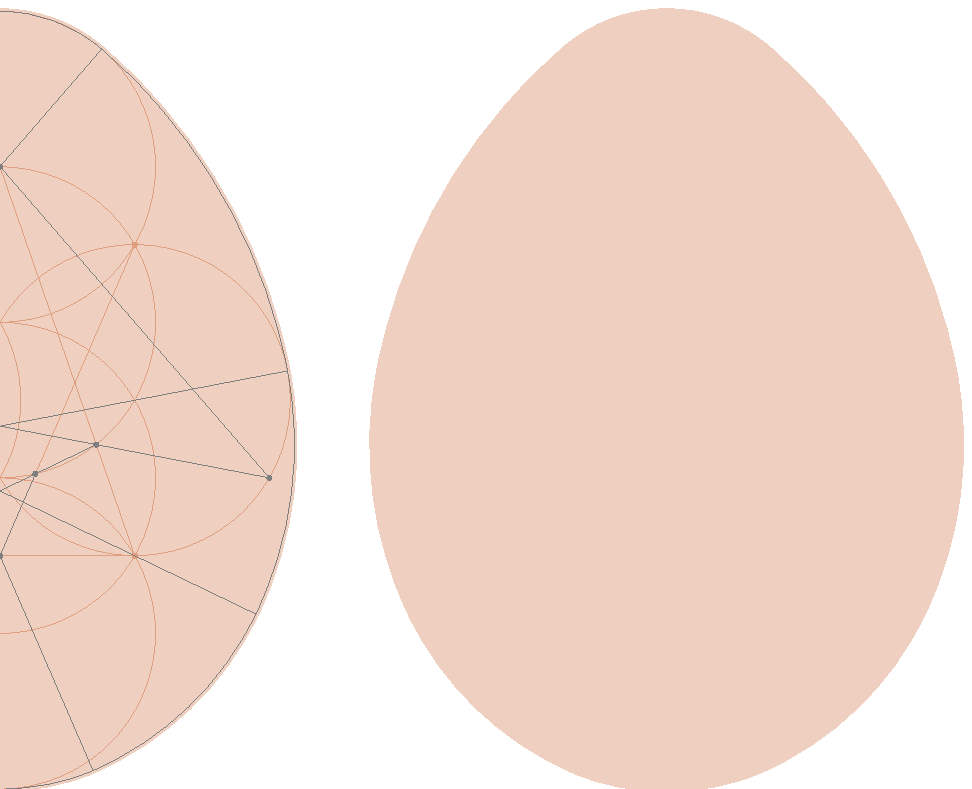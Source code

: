 \documentclass{standalone}
\usepackage{luamplib}
\begin{document}
\mplibtextextlabel{enable}
\begin{mplibcode}
beginfig(1);

color eggshell, darker_eggshell;
eggshell = 3/4[1/4[red, green], white];
darker_eggshell = 1/2[1/4[red, green], white];

numeric a; a = 56;    
path r[], s[];
for i=1 upto 4:
    r[i] = fullcircle scaled 2a shifted (0, a * i);
endfor
r5 = r2 rotatedabout(point 2 of r2, 60);
r6 = r2 rotatedabout(point 2 of r2, -60);


z1 = subpath (4, 8) of r5 intersectionpoint (point 6 of r6 -- 8[point 6 of r6, point 2/3 of r2]);
z2 = subpath (0, 4) of r4 intersectionpoint (point 6 of r6 -- 8[point 6 of r6, point 2 of r3]);
z3 = whatever [z1, point 6 of r6] = whatever [point 2 of r3,  point 10/3 of r1];
z4 = z3 reflectedabout(up, down);
z7 = 1/2[point 10/3 of r1, point 2/3 of r1];
z5 = whatever [z3, point 2/3 of r1] = whatever [z7, point 10/3 of r3];
z6 = z5 reflectedabout(up, down);

s1 = fullcircle scaled 2 length (z2 - point 6 of r6) shifted point 6 of r6 cutbefore z1 cutafter z2;
s3 = fullcircle rotated angle (point 2/3 of r1 - z3) scaled 2 length (z1-z3) shifted z3 cutafter z1;
s5 = fullcircle rotated angle (z7 - z5) scaled 2 (length (z1-z3) - length (z3-z5)) shifted z5 cutafter point 0 of s3;

s2 = reverse s1 reflectedabout(up, down);
s4 = reverse s3 reflectedabout(up, down);
s6 = reverse s5 reflectedabout(up, down);


path egg;
egg = s5 -- s3 -- s1 .. point 2 of r4 .. s2 -- s4 -- s6 .. point 6 of r1 .. cycle;

fill egg withpen pencircle scaled 2 withcolor eggshell;
picture P; P = currentpicture;

drawoptions(withpen pencircle scaled 1/4 withcolor darker_eggshell);
for i=1 upto 6: 
    draw r[i];
endfor
draw point 2 of r3 -- point 2/3 of r1 -- point 10/3 of r1 -- cycle;
draw z5 -- point 10/3 of r3; 
draw z6 -- point  2/3 of r3; 
draw point  2/3 of r1 withpen pencircle scaled 2;
draw point 10/3 of r1 withpen pencircle scaled 2;
draw point  2/3 of r3 withpen pencircle scaled 2;
draw point 10/3 of r3 withpen pencircle scaled 2;

drawoptions(withpen pencircle scaled 1/4 withcolor 1/2);
draw point 6 of r6 -- point 8 of s1;
draw point 6 of r6 -- point 0 of s1;
draw point 6 of r5 -- point 8 of s2;
draw point 6 of r5 -- point 0 of s2;

draw z3 -- point 0 of s3;
draw z4 -- point 8 of s4;
draw z5 -- point 0 of s5;
draw z6 -- point 8 of s6;

for $=z3, z4, z5, z6, z7, point 2 of r3, point 6 of r5, point 6 of r6:
    draw $ withpen pencircle scaled 2;
endfor

draw egg;

drawoptions();

draw P shifted 240 right;

endfig;
\end{mplibcode}
\end{document}

